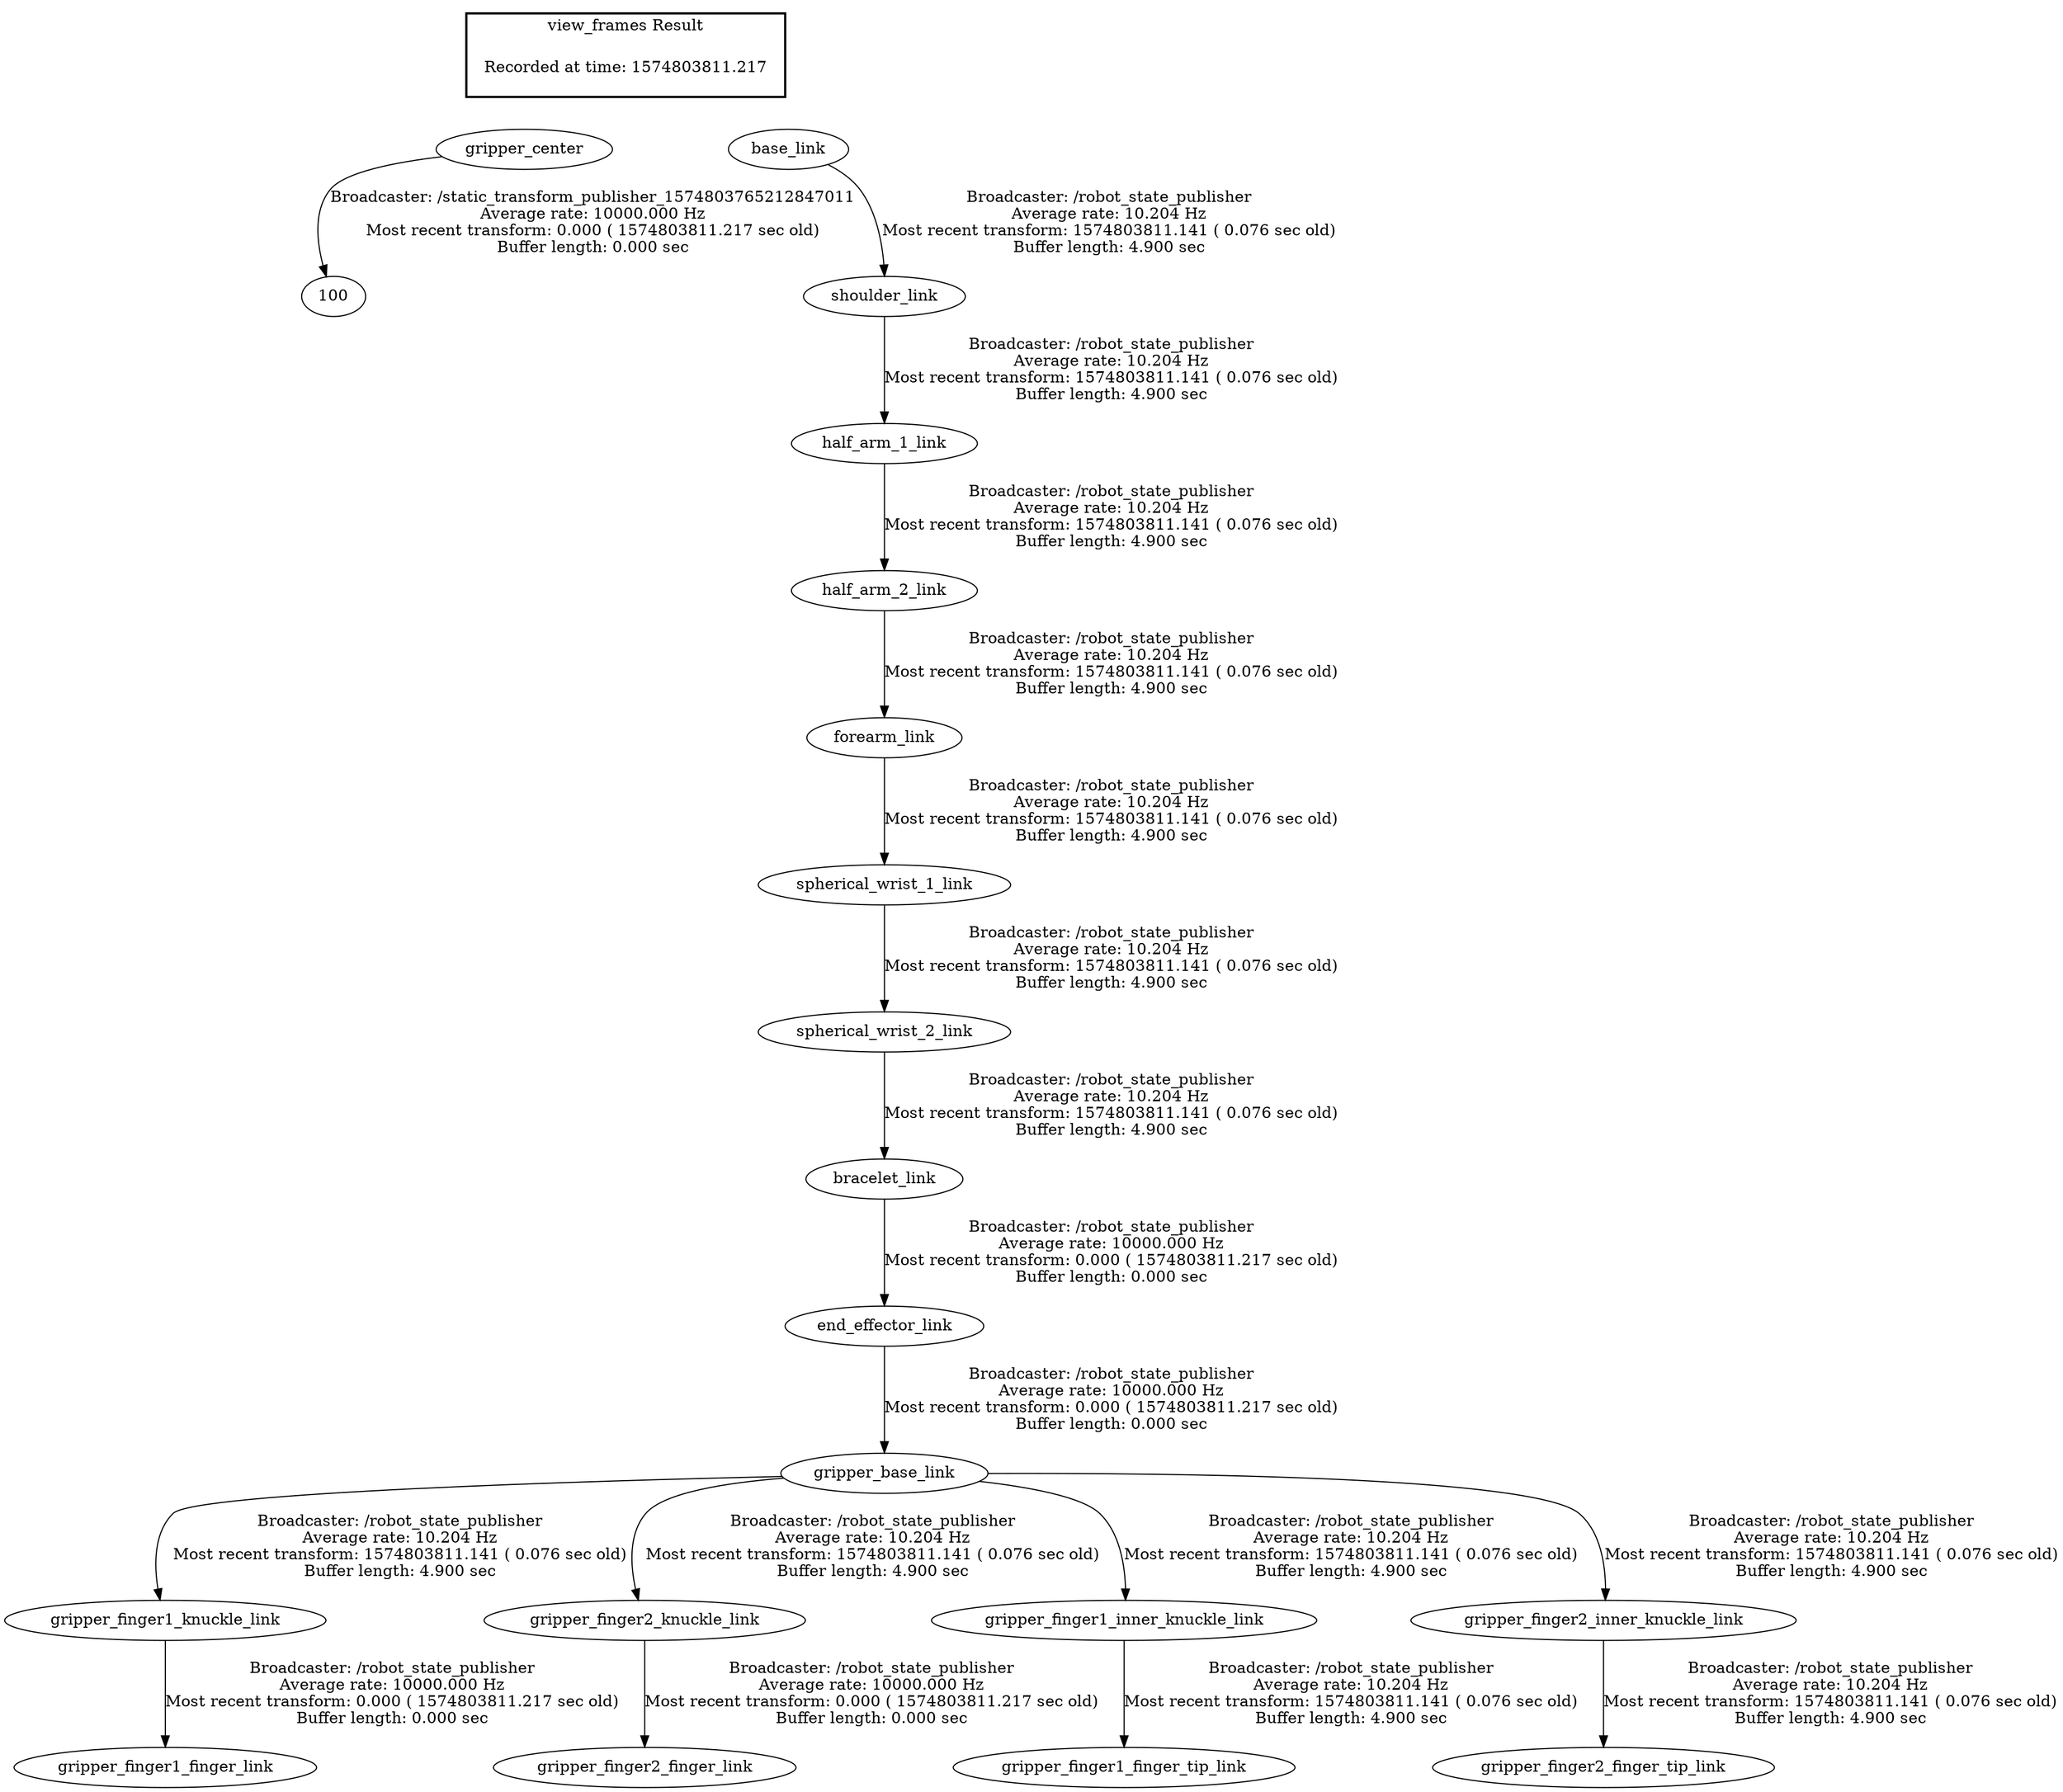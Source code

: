 digraph G {
"bracelet_link" -> "end_effector_link"[label="Broadcaster: /robot_state_publisher\nAverage rate: 10000.000 Hz\nMost recent transform: 0.000 ( 1574803811.217 sec old)\nBuffer length: 0.000 sec\n"];
"spherical_wrist_2_link" -> "bracelet_link"[label="Broadcaster: /robot_state_publisher\nAverage rate: 10.204 Hz\nMost recent transform: 1574803811.141 ( 0.076 sec old)\nBuffer length: 4.900 sec\n"];
"end_effector_link" -> "gripper_base_link"[label="Broadcaster: /robot_state_publisher\nAverage rate: 10000.000 Hz\nMost recent transform: 0.000 ( 1574803811.217 sec old)\nBuffer length: 0.000 sec\n"];
"gripper_finger1_knuckle_link" -> "gripper_finger1_finger_link"[label="Broadcaster: /robot_state_publisher\nAverage rate: 10000.000 Hz\nMost recent transform: 0.000 ( 1574803811.217 sec old)\nBuffer length: 0.000 sec\n"];
"gripper_base_link" -> "gripper_finger1_knuckle_link"[label="Broadcaster: /robot_state_publisher\nAverage rate: 10.204 Hz\nMost recent transform: 1574803811.141 ( 0.076 sec old)\nBuffer length: 4.900 sec\n"];
"gripper_finger2_knuckle_link" -> "gripper_finger2_finger_link"[label="Broadcaster: /robot_state_publisher\nAverage rate: 10000.000 Hz\nMost recent transform: 0.000 ( 1574803811.217 sec old)\nBuffer length: 0.000 sec\n"];
"gripper_base_link" -> "gripper_finger2_knuckle_link"[label="Broadcaster: /robot_state_publisher\nAverage rate: 10.204 Hz\nMost recent transform: 1574803811.141 ( 0.076 sec old)\nBuffer length: 4.900 sec\n"];
"gripper_center" -> "100"[label="Broadcaster: /static_transform_publisher_1574803765212847011\nAverage rate: 10000.000 Hz\nMost recent transform: 0.000 ( 1574803811.217 sec old)\nBuffer length: 0.000 sec\n"];
"gripper_finger1_inner_knuckle_link" -> "gripper_finger1_finger_tip_link"[label="Broadcaster: /robot_state_publisher\nAverage rate: 10.204 Hz\nMost recent transform: 1574803811.141 ( 0.076 sec old)\nBuffer length: 4.900 sec\n"];
"gripper_base_link" -> "gripper_finger1_inner_knuckle_link"[label="Broadcaster: /robot_state_publisher\nAverage rate: 10.204 Hz\nMost recent transform: 1574803811.141 ( 0.076 sec old)\nBuffer length: 4.900 sec\n"];
"gripper_finger2_inner_knuckle_link" -> "gripper_finger2_finger_tip_link"[label="Broadcaster: /robot_state_publisher\nAverage rate: 10.204 Hz\nMost recent transform: 1574803811.141 ( 0.076 sec old)\nBuffer length: 4.900 sec\n"];
"gripper_base_link" -> "gripper_finger2_inner_knuckle_link"[label="Broadcaster: /robot_state_publisher\nAverage rate: 10.204 Hz\nMost recent transform: 1574803811.141 ( 0.076 sec old)\nBuffer length: 4.900 sec\n"];
"base_link" -> "shoulder_link"[label="Broadcaster: /robot_state_publisher\nAverage rate: 10.204 Hz\nMost recent transform: 1574803811.141 ( 0.076 sec old)\nBuffer length: 4.900 sec\n"];
"shoulder_link" -> "half_arm_1_link"[label="Broadcaster: /robot_state_publisher\nAverage rate: 10.204 Hz\nMost recent transform: 1574803811.141 ( 0.076 sec old)\nBuffer length: 4.900 sec\n"];
"half_arm_1_link" -> "half_arm_2_link"[label="Broadcaster: /robot_state_publisher\nAverage rate: 10.204 Hz\nMost recent transform: 1574803811.141 ( 0.076 sec old)\nBuffer length: 4.900 sec\n"];
"half_arm_2_link" -> "forearm_link"[label="Broadcaster: /robot_state_publisher\nAverage rate: 10.204 Hz\nMost recent transform: 1574803811.141 ( 0.076 sec old)\nBuffer length: 4.900 sec\n"];
"forearm_link" -> "spherical_wrist_1_link"[label="Broadcaster: /robot_state_publisher\nAverage rate: 10.204 Hz\nMost recent transform: 1574803811.141 ( 0.076 sec old)\nBuffer length: 4.900 sec\n"];
"spherical_wrist_1_link" -> "spherical_wrist_2_link"[label="Broadcaster: /robot_state_publisher\nAverage rate: 10.204 Hz\nMost recent transform: 1574803811.141 ( 0.076 sec old)\nBuffer length: 4.900 sec\n"];
edge [style=invis];
 subgraph cluster_legend { style=bold; color=black; label ="view_frames Result";
"Recorded at time: 1574803811.217"[ shape=plaintext ] ;
 }->"gripper_center";
edge [style=invis];
 subgraph cluster_legend { style=bold; color=black; label ="view_frames Result";
"Recorded at time: 1574803811.217"[ shape=plaintext ] ;
 }->"base_link";
}